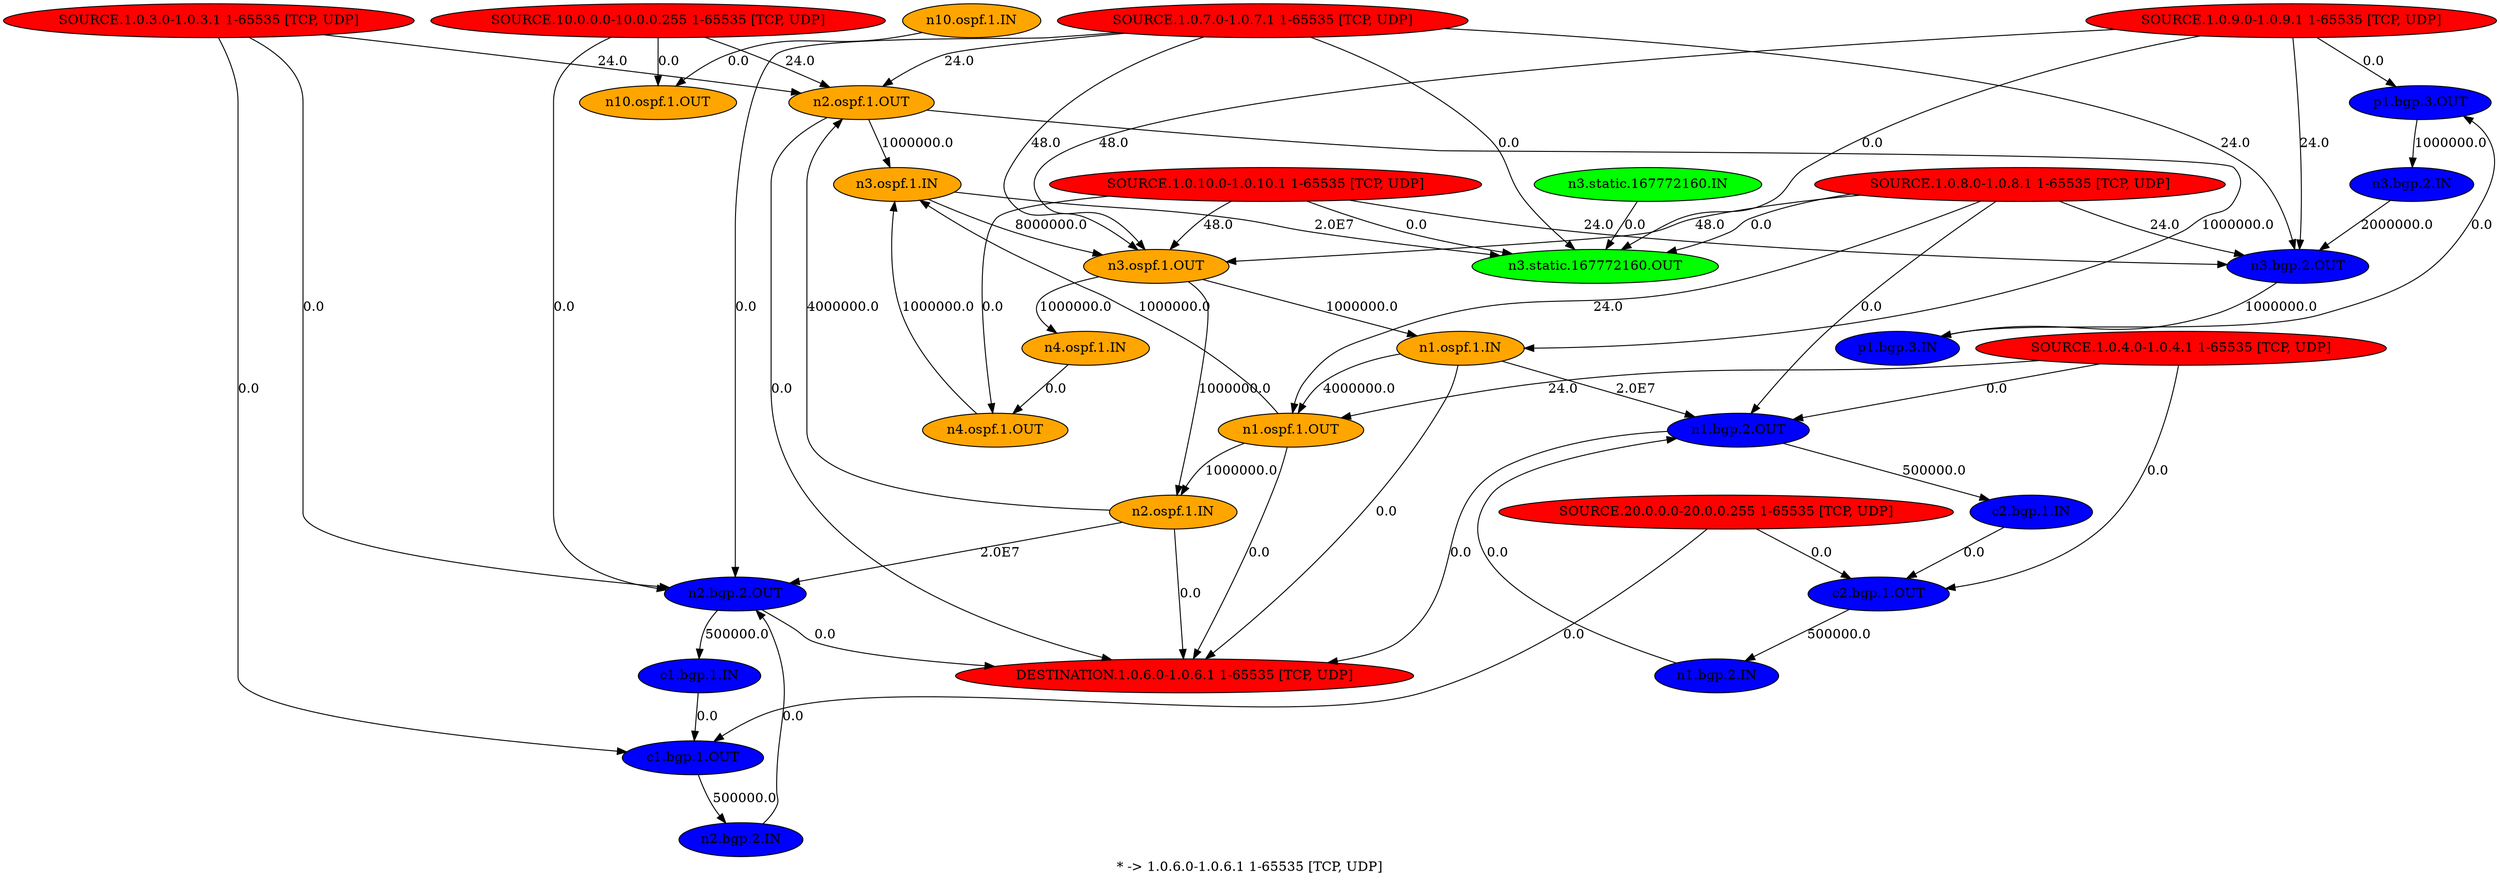 digraph {
	"p1.bgp.3.OUT" -> "n3.bgp.2.IN" [label="1000000.0"]
	"n1.bgp.2.OUT" -> "c2.bgp.1.IN" [label="500000.0"]
	"n1.ospf.1.OUT" -> "n2.ospf.1.IN" [label="1000000.0"]
	"n1.ospf.1.OUT" -> "n3.ospf.1.IN" [label="1000000.0"]
	"n2.bgp.2.OUT" -> "c1.bgp.1.IN" [label="500000.0"]
	"n2.ospf.1.OUT" -> "n1.ospf.1.IN" [label="1000000.0"]
	"n2.ospf.1.OUT" -> "n3.ospf.1.IN" [label="1000000.0"]
	"n3.bgp.2.OUT" -> "p1.bgp.3.IN" [label="1000000.0"]
	"n3.ospf.1.OUT" -> "n2.ospf.1.IN" [label="1000000.0"]
	"n3.ospf.1.OUT" -> "n1.ospf.1.IN" [label="1000000.0"]
	"n3.ospf.1.OUT" -> "n4.ospf.1.IN" [label="1000000.0"]
	"n4.ospf.1.OUT" -> "n3.ospf.1.IN" [label="1000000.0"]
	"c1.bgp.1.OUT" -> "n2.bgp.2.IN" [label="500000.0"]
	"c2.bgp.1.OUT" -> "n1.bgp.2.IN" [label="500000.0"]
	"p1.bgp.3.IN" -> "p1.bgp.3.OUT" [label="0.0"]
	"n1.bgp.2.IN" -> "n1.bgp.2.OUT" [label="0.0"]
	"n1.ospf.1.IN" -> "n1.bgp.2.OUT" [label="2.0E7"]
	"n1.ospf.1.IN" -> "n1.ospf.1.OUT" [label="4000000.0"]
	"n2.bgp.2.IN" -> "n2.bgp.2.OUT" [label="0.0"]
	"n2.ospf.1.IN" -> "n2.bgp.2.OUT" [label="2.0E7"]
	"n2.ospf.1.IN" -> "n2.ospf.1.OUT" [label="4000000.0"]
	"n3.static.167772160.IN" -> "n3.static.167772160.OUT" [label="0.0"]
	"n3.ospf.1.IN" -> "n3.static.167772160.OUT" [label="2.0E7"]
	"n3.bgp.2.IN" -> "n3.bgp.2.OUT" [label="2000000.0"]
	"n3.ospf.1.IN" -> "n3.ospf.1.OUT" [label="8000000.0"]
	"n4.ospf.1.IN" -> "n4.ospf.1.OUT" [label="0.0"]
	"n10.ospf.1.IN" -> "n10.ospf.1.OUT" [label="0.0"]
	"c1.bgp.1.IN" -> "c1.bgp.1.OUT" [label="0.0"]
	"c2.bgp.1.IN" -> "c2.bgp.1.OUT" [label="0.0"]
	"SOURCE.1.0.3.0-1.0.3.1 1-65535 [TCP, UDP]" -> "c1.bgp.1.OUT" [label="0.0"]
	"SOURCE.1.0.3.0-1.0.3.1 1-65535 [TCP, UDP]" -> "n2.bgp.2.OUT" [label="0.0"]
	"n2.bgp.2.OUT" -> "DESTINATION.1.0.6.0-1.0.6.1 1-65535 [TCP, UDP]" [label="0.0"]
	"SOURCE.1.0.3.0-1.0.3.1 1-65535 [TCP, UDP]" -> "n2.ospf.1.OUT" [label="24.0"]
	"n2.ospf.1.OUT" -> "DESTINATION.1.0.6.0-1.0.6.1 1-65535 [TCP, UDP]" [label="0.0"]
	"SOURCE.1.0.4.0-1.0.4.1 1-65535 [TCP, UDP]" -> "c2.bgp.1.OUT" [label="0.0"]
	"SOURCE.1.0.4.0-1.0.4.1 1-65535 [TCP, UDP]" -> "n1.bgp.2.OUT" [label="0.0"]
	"n1.bgp.2.OUT" -> "DESTINATION.1.0.6.0-1.0.6.1 1-65535 [TCP, UDP]" [label="0.0"]
	"SOURCE.1.0.4.0-1.0.4.1 1-65535 [TCP, UDP]" -> "n1.ospf.1.OUT" [label="24.0"]
	"n1.ospf.1.OUT" -> "DESTINATION.1.0.6.0-1.0.6.1 1-65535 [TCP, UDP]" [label="0.0"]
	"SOURCE.1.0.7.0-1.0.7.1 1-65535 [TCP, UDP]" -> "n2.bgp.2.OUT" [label="0.0"]
	"SOURCE.1.0.7.0-1.0.7.1 1-65535 [TCP, UDP]" -> "n2.ospf.1.OUT" [label="24.0"]
	"SOURCE.1.0.7.0-1.0.7.1 1-65535 [TCP, UDP]" -> "n3.static.167772160.OUT" [label="0.0"]
	"SOURCE.1.0.7.0-1.0.7.1 1-65535 [TCP, UDP]" -> "n3.bgp.2.OUT" [label="24.0"]
	"SOURCE.1.0.7.0-1.0.7.1 1-65535 [TCP, UDP]" -> "n3.ospf.1.OUT" [label="48.0"]
	"SOURCE.1.0.8.0-1.0.8.1 1-65535 [TCP, UDP]" -> "n1.bgp.2.OUT" [label="0.0"]
	"SOURCE.1.0.8.0-1.0.8.1 1-65535 [TCP, UDP]" -> "n1.ospf.1.OUT" [label="24.0"]
	"SOURCE.1.0.8.0-1.0.8.1 1-65535 [TCP, UDP]" -> "n3.static.167772160.OUT" [label="0.0"]
	"SOURCE.1.0.8.0-1.0.8.1 1-65535 [TCP, UDP]" -> "n3.bgp.2.OUT" [label="24.0"]
	"SOURCE.1.0.8.0-1.0.8.1 1-65535 [TCP, UDP]" -> "n3.ospf.1.OUT" [label="48.0"]
	"SOURCE.1.0.9.0-1.0.9.1 1-65535 [TCP, UDP]" -> "n3.static.167772160.OUT" [label="0.0"]
	"SOURCE.1.0.9.0-1.0.9.1 1-65535 [TCP, UDP]" -> "n3.bgp.2.OUT" [label="24.0"]
	"SOURCE.1.0.9.0-1.0.9.1 1-65535 [TCP, UDP]" -> "n3.ospf.1.OUT" [label="48.0"]
	"SOURCE.1.0.9.0-1.0.9.1 1-65535 [TCP, UDP]" -> "p1.bgp.3.OUT" [label="0.0"]
	"SOURCE.1.0.10.0-1.0.10.1 1-65535 [TCP, UDP]" -> "n3.static.167772160.OUT" [label="0.0"]
	"SOURCE.1.0.10.0-1.0.10.1 1-65535 [TCP, UDP]" -> "n3.bgp.2.OUT" [label="24.0"]
	"SOURCE.1.0.10.0-1.0.10.1 1-65535 [TCP, UDP]" -> "n3.ospf.1.OUT" [label="48.0"]
	"SOURCE.1.0.10.0-1.0.10.1 1-65535 [TCP, UDP]" -> "n4.ospf.1.OUT" [label="0.0"]
	"SOURCE.10.0.0.0-10.0.0.255 1-65535 [TCP, UDP]" -> "n2.bgp.2.OUT" [label="0.0"]
	"SOURCE.10.0.0.0-10.0.0.255 1-65535 [TCP, UDP]" -> "n2.ospf.1.OUT" [label="24.0"]
	"SOURCE.10.0.0.0-10.0.0.255 1-65535 [TCP, UDP]" -> "n10.ospf.1.OUT" [label="0.0"]
	"SOURCE.20.0.0.0-20.0.0.255 1-65535 [TCP, UDP]" -> "c1.bgp.1.OUT" [label="0.0"]
	"SOURCE.20.0.0.0-20.0.0.255 1-65535 [TCP, UDP]" -> "c2.bgp.1.OUT" [label="0.0"]
	"n1.ospf.1.IN" -> "DESTINATION.1.0.6.0-1.0.6.1 1-65535 [TCP, UDP]" [label="0.0"]
	"n2.ospf.1.IN" -> "DESTINATION.1.0.6.0-1.0.6.1 1-65535 [TCP, UDP]" [label="0.0"]
	"p1.bgp.3.IN"[shape=oval, style=filled, fillcolor=blue]
	"p1.bgp.3.OUT"[shape=oval, style=filled, fillcolor=blue]
	"n1.bgp.2.IN"[shape=oval, style=filled, fillcolor=blue]
	"n1.bgp.2.OUT"[shape=oval, style=filled, fillcolor=blue]
	"n1.ospf.1.IN"[shape=oval, style=filled, fillcolor=orange]
	"n1.ospf.1.OUT"[shape=oval, style=filled, fillcolor=orange]
	"n2.bgp.2.IN"[shape=oval, style=filled, fillcolor=blue]
	"n2.bgp.2.OUT"[shape=oval, style=filled, fillcolor=blue]
	"n2.ospf.1.IN"[shape=oval, style=filled, fillcolor=orange]
	"n2.ospf.1.OUT"[shape=oval, style=filled, fillcolor=orange]
	"n3.bgp.2.IN"[shape=oval, style=filled, fillcolor=blue]
	"n3.bgp.2.OUT"[shape=oval, style=filled, fillcolor=blue]
	"n3.ospf.1.IN"[shape=oval, style=filled, fillcolor=orange]
	"n3.ospf.1.OUT"[shape=oval, style=filled, fillcolor=orange]
	"n3.static.167772160.IN"[shape=oval, style=filled, fillcolor=green]
	"n3.static.167772160.OUT"[shape=oval, style=filled, fillcolor=green]
	"n4.ospf.1.IN"[shape=oval, style=filled, fillcolor=orange]
	"n4.ospf.1.OUT"[shape=oval, style=filled, fillcolor=orange]
	"n10.ospf.1.IN"[shape=oval, style=filled, fillcolor=orange]
	"n10.ospf.1.OUT"[shape=oval, style=filled, fillcolor=orange]
	"c1.bgp.1.IN"[shape=oval, style=filled, fillcolor=blue]
	"c1.bgp.1.OUT"[shape=oval, style=filled, fillcolor=blue]
	"c2.bgp.1.IN"[shape=oval, style=filled, fillcolor=blue]
	"c2.bgp.1.OUT"[shape=oval, style=filled, fillcolor=blue]
	"SOURCE.1.0.3.0-1.0.3.1 1-65535 [TCP, UDP]"[shape=oval, style=filled, fillcolor=red]
	"SOURCE.1.0.4.0-1.0.4.1 1-65535 [TCP, UDP]"[shape=oval, style=filled, fillcolor=red]
	"SOURCE.1.0.7.0-1.0.7.1 1-65535 [TCP, UDP]"[shape=oval, style=filled, fillcolor=red]
	"SOURCE.1.0.8.0-1.0.8.1 1-65535 [TCP, UDP]"[shape=oval, style=filled, fillcolor=red]
	"SOURCE.1.0.9.0-1.0.9.1 1-65535 [TCP, UDP]"[shape=oval, style=filled, fillcolor=red]
	"SOURCE.1.0.10.0-1.0.10.1 1-65535 [TCP, UDP]"[shape=oval, style=filled, fillcolor=red]
	"SOURCE.10.0.0.0-10.0.0.255 1-65535 [TCP, UDP]"[shape=oval, style=filled, fillcolor=red]
	"SOURCE.20.0.0.0-20.0.0.255 1-65535 [TCP, UDP]"[shape=oval, style=filled, fillcolor=red]
	"DESTINATION.1.0.6.0-1.0.6.1 1-65535 [TCP, UDP]"[shape=oval, style=filled, fillcolor=red]
label="* -> 1.0.6.0-1.0.6.1 1-65535 [TCP, UDP]"
}